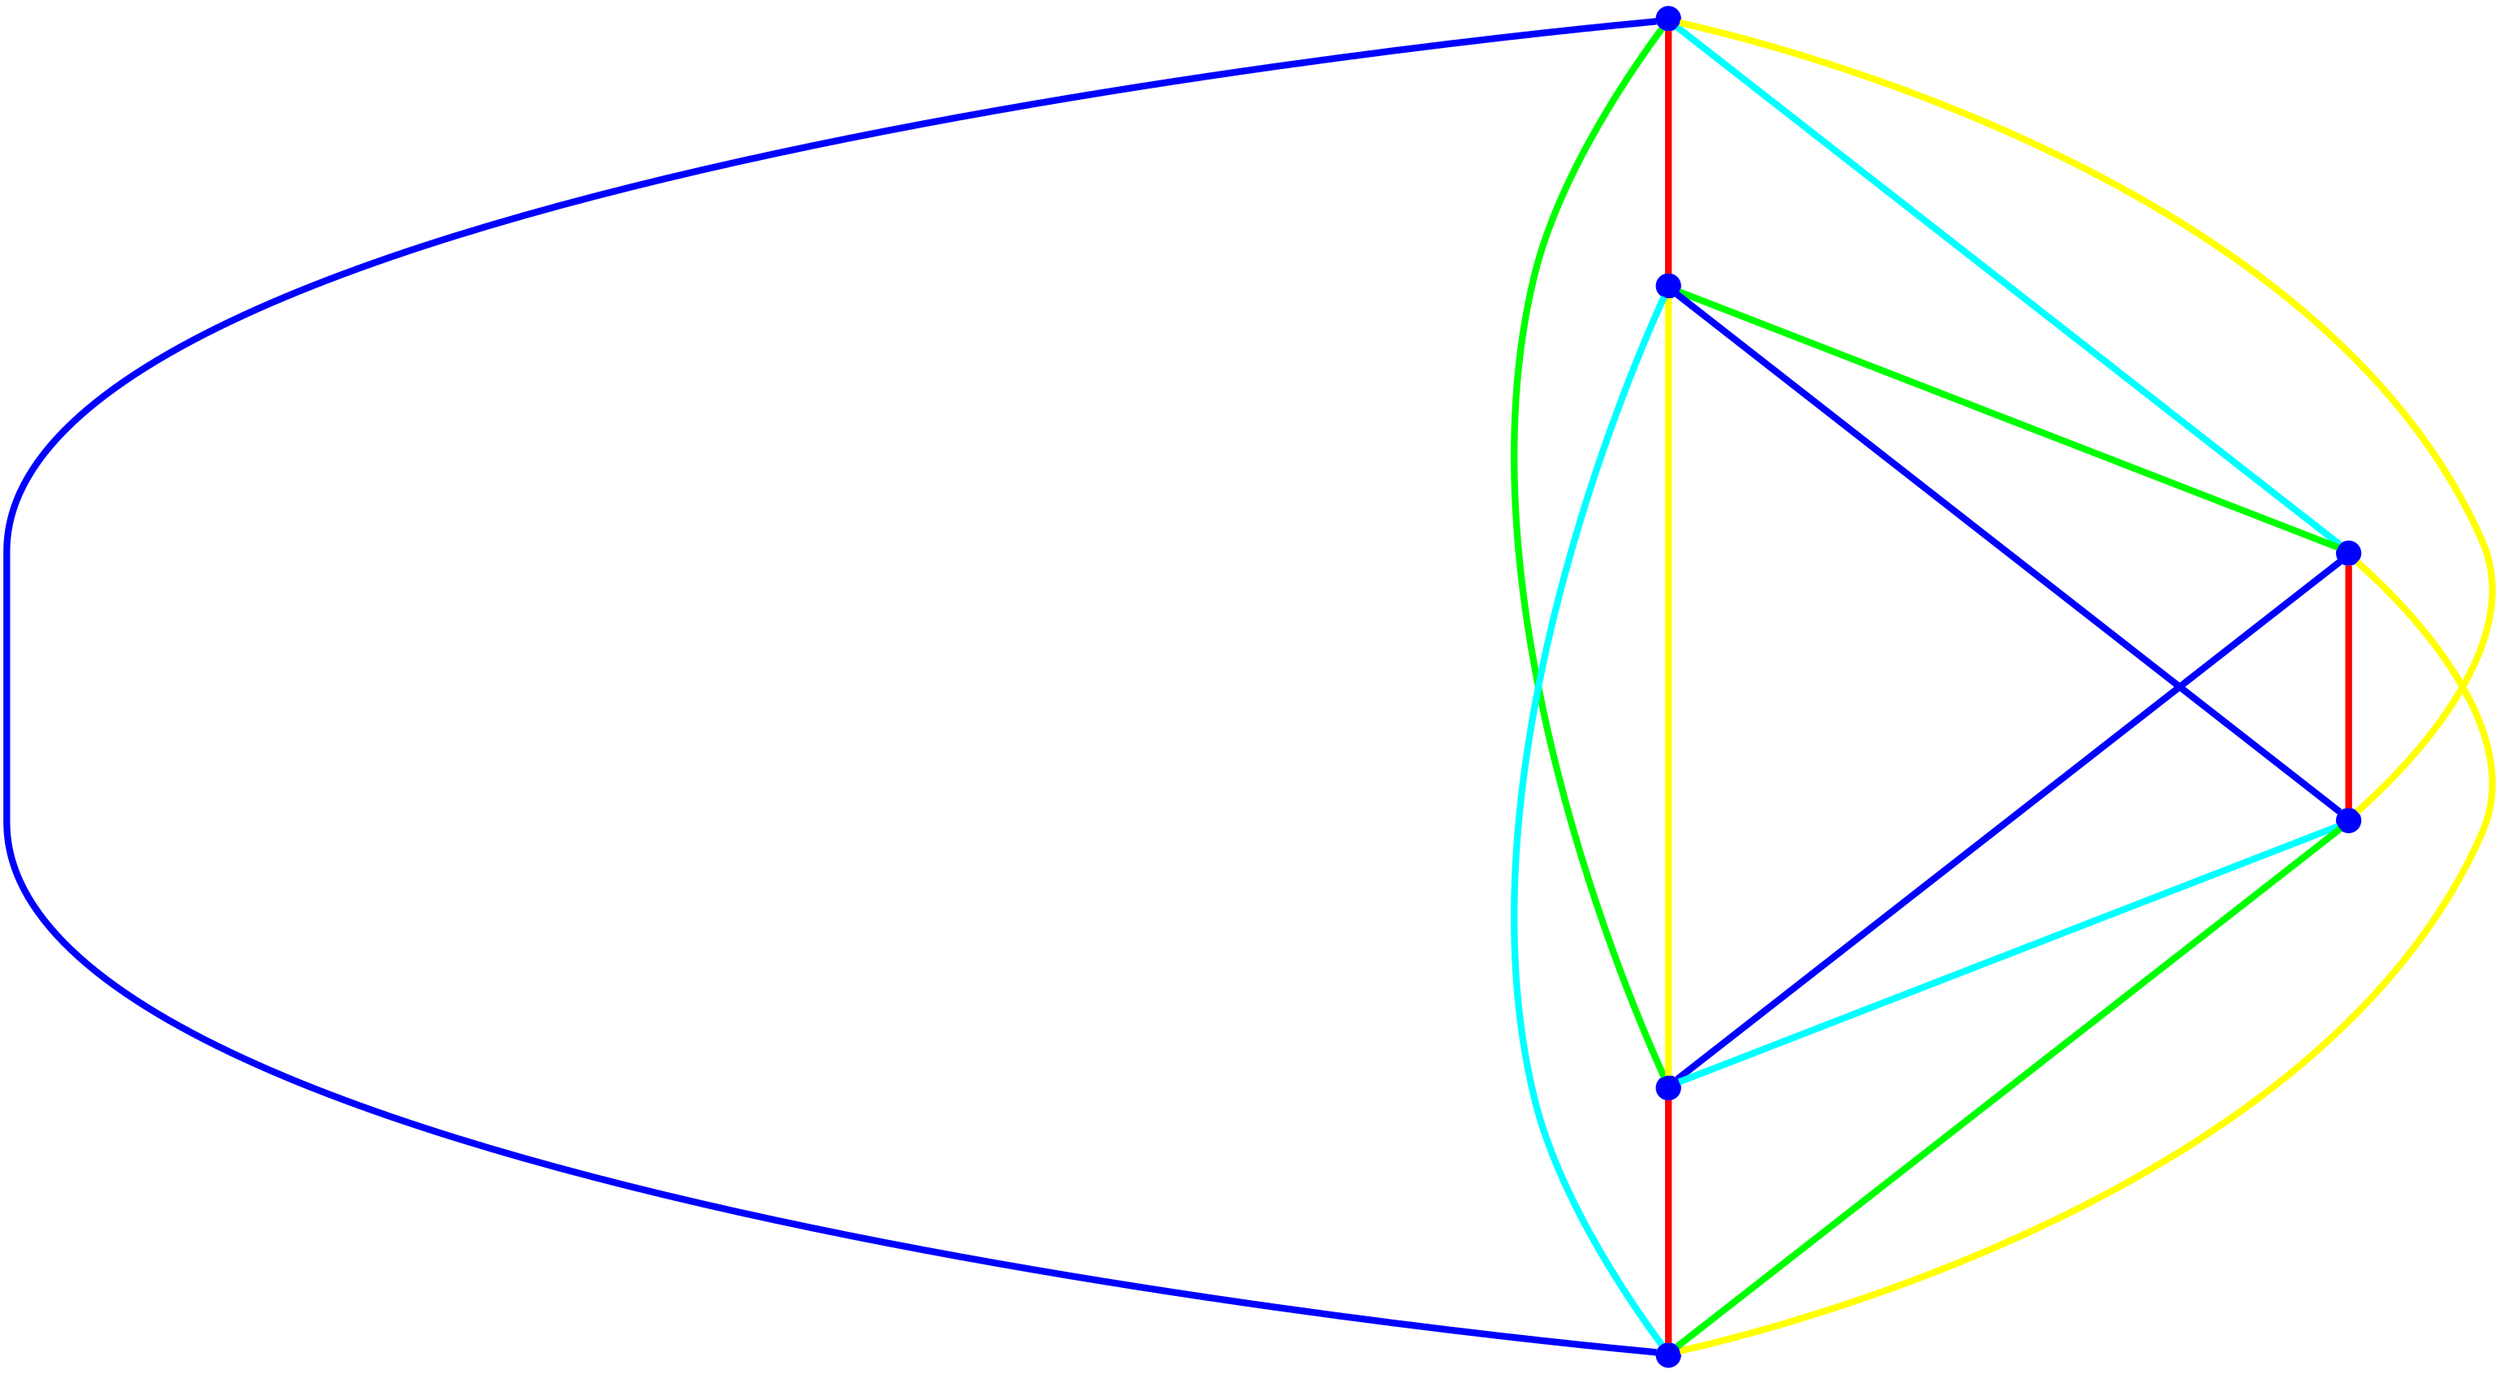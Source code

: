 graph {
ranksep=2
nodesep=2
node [label="" shape=circle style=filled fixedsize=true color=blue fillcolor=blue width=0.2];
"1" -- "2" [style="solid",penwidth="4",color="red"];
"1" -- "3" [style="solid",penwidth="4",color="cyan"];
"1" -- "4" [style="solid",penwidth="4",color="yellow"];
"1" -- "5" [style="solid",penwidth="4",color="green"];
"1" -- "6" [style="solid",penwidth="4",color="blue"];
"2" -- "3" [style="solid",penwidth="4",color="green"];
"2" -- "4" [style="solid",penwidth="4",color="blue"];
"2" -- "5" [style="solid",penwidth="4",color="yellow"];
"2" -- "6" [style="solid",penwidth="4",color="cyan"];
"3" -- "4" [style="solid",penwidth="4",color="red"];
"3" -- "5" [style="solid",penwidth="4",color="blue"];
"3" -- "6" [style="solid",penwidth="4",color="yellow"];
"4" -- "5" [style="solid",penwidth="4",color="cyan"];
"4" -- "6" [style="solid",penwidth="4",color="green"];
"5" -- "6" [style="solid",penwidth="4",color="red"];
}
